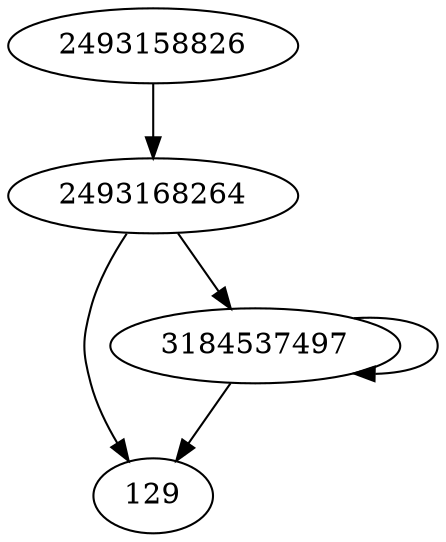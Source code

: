 digraph  {
2493168264;
129;
2493158826;
3184537497;
2493168264 -> 129;
2493168264 -> 3184537497;
2493158826 -> 2493168264;
3184537497 -> 129;
3184537497 -> 3184537497;
}
